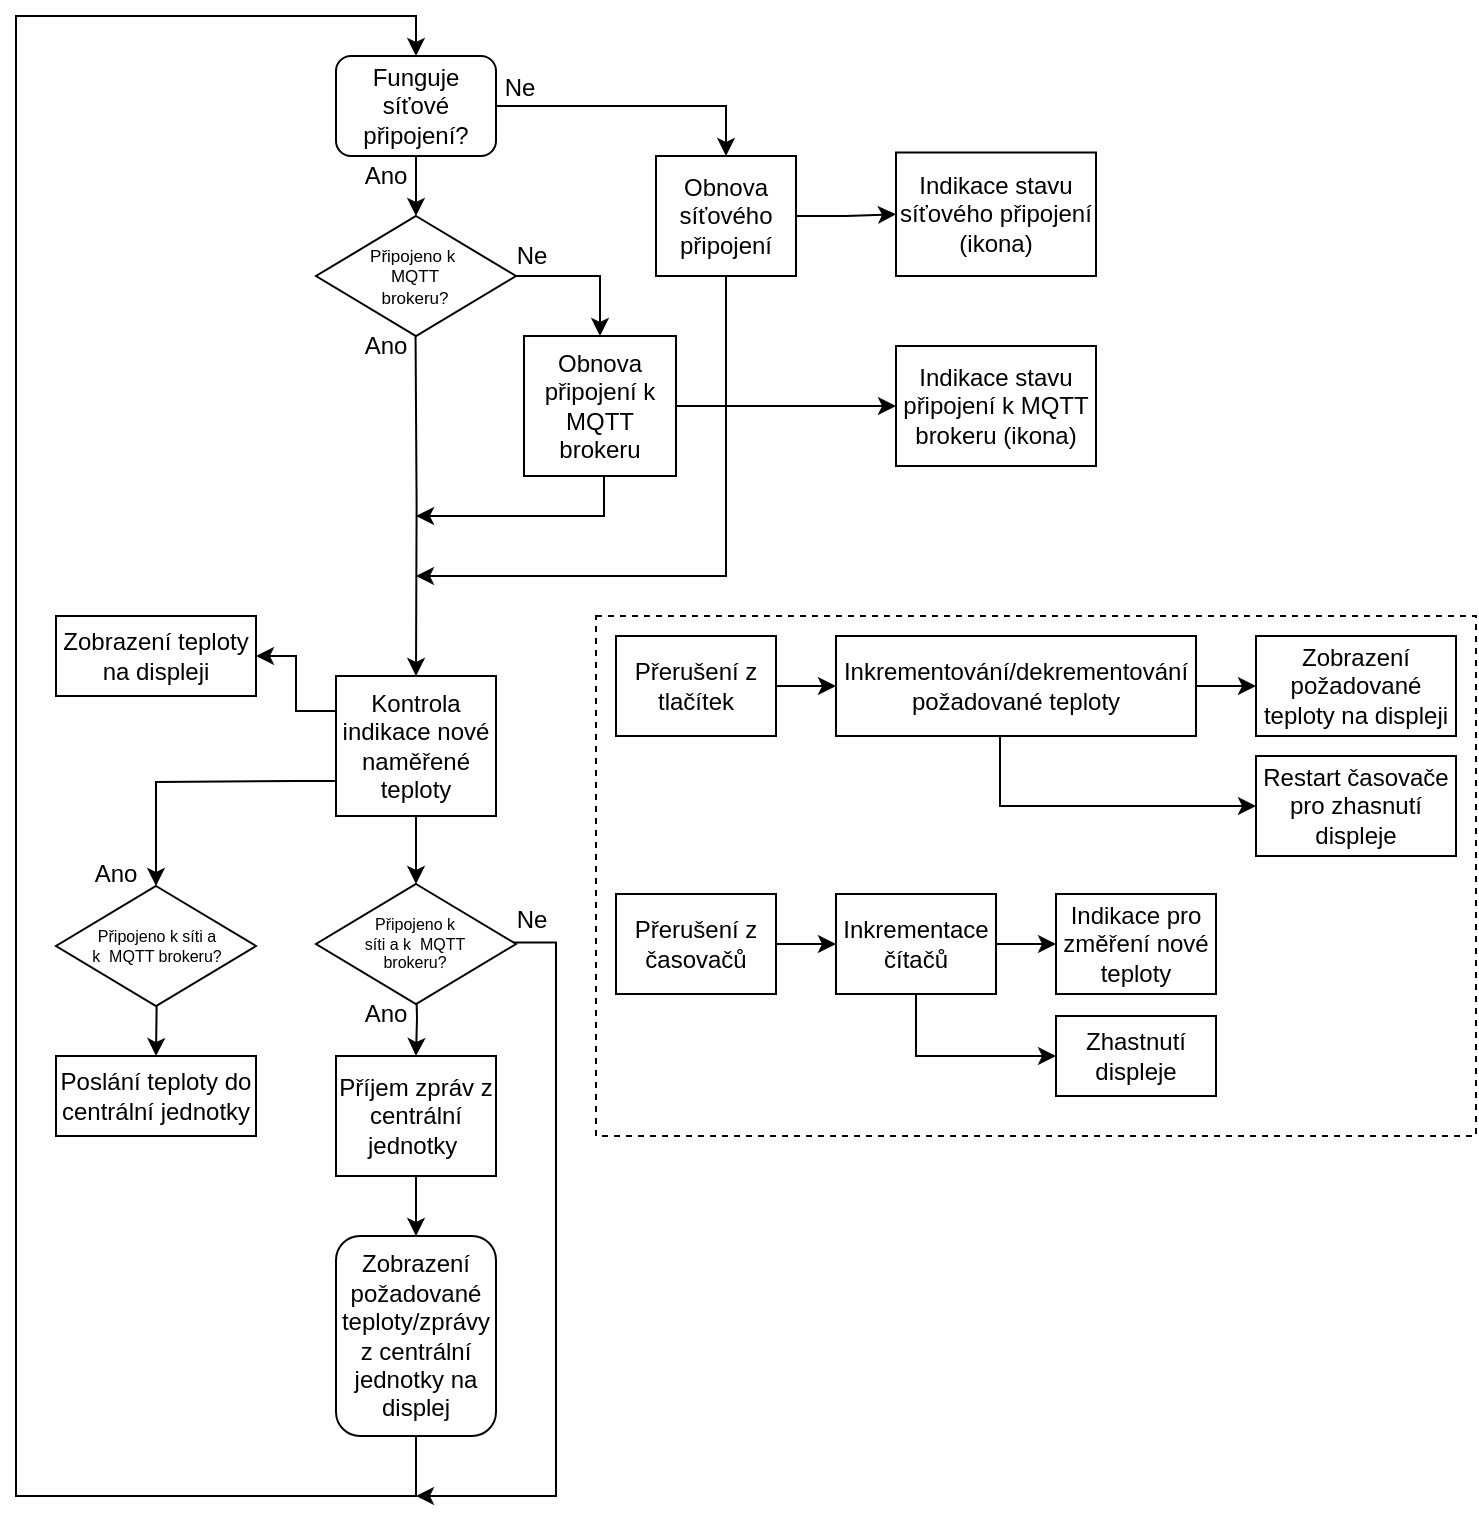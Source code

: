 <mxfile version="15.2.7" type="device"><diagram id="jtgNG-GTnwnh7ullq3D3" name="Page-1"><mxGraphModel dx="1673" dy="896" grid="1" gridSize="10" guides="1" tooltips="1" connect="1" arrows="1" fold="1" page="1" pageScale="1" pageWidth="827" pageHeight="1169" math="0" shadow="0"><root><mxCell id="0"/><mxCell id="1" parent="0"/><mxCell id="ptz8gb98gyFhh7kHsbIB-1" value="" style="rounded=0;whiteSpace=wrap;html=1;fillColor=none;dashed=1;" parent="1" vertex="1"><mxGeometry x="370" y="700" width="440" height="260" as="geometry"/></mxCell><mxCell id="SqXMrb1ZzNRvuUAkv29c-56" style="edgeStyle=orthogonalEdgeStyle;rounded=0;orthogonalLoop=1;jettySize=auto;html=1;exitX=0.5;exitY=1;exitDx=0;exitDy=0;entryX=0;entryY=0.5;entryDx=0;entryDy=0;" parent="1" source="SqXMrb1ZzNRvuUAkv29c-53" target="SqXMrb1ZzNRvuUAkv29c-10" edge="1"><mxGeometry relative="1" as="geometry"><Array as="points"><mxPoint x="530" y="920"/></Array></mxGeometry></mxCell><mxCell id="SqXMrb1ZzNRvuUAkv29c-1" value="Indikace pro změření nové teploty" style="whiteSpace=wrap;html=1;gradientDirection=west;rounded=0;" parent="1" vertex="1"><mxGeometry x="600" y="839" width="80" height="50" as="geometry"/></mxCell><mxCell id="SqXMrb1ZzNRvuUAkv29c-8" style="edgeStyle=orthogonalEdgeStyle;rounded=0;orthogonalLoop=1;jettySize=auto;html=1;exitX=1;exitY=0.5;exitDx=0;exitDy=0;entryX=0;entryY=0.5;entryDx=0;entryDy=0;" parent="1" source="SqXMrb1ZzNRvuUAkv29c-2" target="SqXMrb1ZzNRvuUAkv29c-7" edge="1"><mxGeometry relative="1" as="geometry"/></mxCell><mxCell id="SqXMrb1ZzNRvuUAkv29c-2" value="Přerušení z tlačítek" style="whiteSpace=wrap;html=1;rounded=0;" parent="1" vertex="1"><mxGeometry x="380" y="710" width="80" height="50" as="geometry"/></mxCell><mxCell id="SqXMrb1ZzNRvuUAkv29c-54" style="edgeStyle=orthogonalEdgeStyle;rounded=0;orthogonalLoop=1;jettySize=auto;html=1;exitX=1;exitY=0.5;exitDx=0;exitDy=0;entryX=0;entryY=0.5;entryDx=0;entryDy=0;" parent="1" source="SqXMrb1ZzNRvuUAkv29c-3" target="SqXMrb1ZzNRvuUAkv29c-53" edge="1"><mxGeometry relative="1" as="geometry"/></mxCell><mxCell id="SqXMrb1ZzNRvuUAkv29c-3" value="Přerušení z časovačů" style="whiteSpace=wrap;html=1;rounded=0;shadow=0;sketch=0;" parent="1" vertex="1"><mxGeometry x="380" y="839" width="80" height="50" as="geometry"/></mxCell><mxCell id="SqXMrb1ZzNRvuUAkv29c-28" style="edgeStyle=orthogonalEdgeStyle;rounded=0;orthogonalLoop=1;jettySize=auto;html=1;exitX=1;exitY=0.5;exitDx=0;exitDy=0;entryX=0;entryY=0.5;entryDx=0;entryDy=0;" parent="1" source="SqXMrb1ZzNRvuUAkv29c-7" target="SqXMrb1ZzNRvuUAkv29c-27" edge="1"><mxGeometry relative="1" as="geometry"><mxPoint x="687" y="732.5" as="targetPoint"/></mxGeometry></mxCell><mxCell id="SqXMrb1ZzNRvuUAkv29c-31" style="edgeStyle=orthogonalEdgeStyle;rounded=0;orthogonalLoop=1;jettySize=auto;html=1;exitX=0.5;exitY=1;exitDx=0;exitDy=0;entryX=0;entryY=0.5;entryDx=0;entryDy=0;" parent="1" source="SqXMrb1ZzNRvuUAkv29c-7" target="SqXMrb1ZzNRvuUAkv29c-29" edge="1"><mxGeometry relative="1" as="geometry"><Array as="points"><mxPoint x="572" y="795"/></Array></mxGeometry></mxCell><mxCell id="SqXMrb1ZzNRvuUAkv29c-7" value="Inkrementování/dekrementování požadované teploty" style="whiteSpace=wrap;html=1;rounded=0;" parent="1" vertex="1"><mxGeometry x="490" y="710" width="180" height="50" as="geometry"/></mxCell><mxCell id="SqXMrb1ZzNRvuUAkv29c-10" value="Zhastnutí displeje" style="whiteSpace=wrap;html=1;gradientDirection=west;rounded=0;" parent="1" vertex="1"><mxGeometry x="600" y="900" width="80" height="40" as="geometry"/></mxCell><mxCell id="SqXMrb1ZzNRvuUAkv29c-40" style="edgeStyle=orthogonalEdgeStyle;rounded=0;orthogonalLoop=1;jettySize=auto;html=1;exitX=0.5;exitY=1;exitDx=0;exitDy=0;entryX=0.5;entryY=0;entryDx=0;entryDy=0;" parent="1" source="SqXMrb1ZzNRvuUAkv29c-12" target="oX3e_hOdmSjJESUybUFK-7" edge="1"><mxGeometry relative="1" as="geometry"><mxPoint x="280" y="510" as="targetPoint"/><Array as="points"/></mxGeometry></mxCell><mxCell id="SqXMrb1ZzNRvuUAkv29c-42" style="edgeStyle=orthogonalEdgeStyle;rounded=0;orthogonalLoop=1;jettySize=auto;html=1;exitX=1;exitY=0.5;exitDx=0;exitDy=0;entryX=0.5;entryY=0;entryDx=0;entryDy=0;" parent="1" source="SqXMrb1ZzNRvuUAkv29c-12" target="SqXMrb1ZzNRvuUAkv29c-41" edge="1"><mxGeometry relative="1" as="geometry"/></mxCell><mxCell id="SqXMrb1ZzNRvuUAkv29c-12" value="Funguje síťové připojení?" style="whiteSpace=wrap;html=1;rounded=1;shadow=0;sketch=0;" parent="1" vertex="1"><mxGeometry x="240" y="420" width="80" height="50" as="geometry"/></mxCell><mxCell id="SqXMrb1ZzNRvuUAkv29c-49" style="edgeStyle=orthogonalEdgeStyle;rounded=0;orthogonalLoop=1;jettySize=auto;html=1;exitX=1;exitY=0.5;exitDx=0;exitDy=0;entryX=0.5;entryY=0;entryDx=0;entryDy=0;" parent="1" target="SqXMrb1ZzNRvuUAkv29c-48" edge="1" source="oX3e_hOdmSjJESUybUFK-7"><mxGeometry relative="1" as="geometry"><mxPoint x="320" y="535" as="sourcePoint"/></mxGeometry></mxCell><mxCell id="SqXMrb1ZzNRvuUAkv29c-64" style="edgeStyle=orthogonalEdgeStyle;rounded=0;orthogonalLoop=1;jettySize=auto;html=1;entryX=0.5;entryY=0;entryDx=0;entryDy=0;exitX=0.497;exitY=0.946;exitDx=0;exitDy=0;exitPerimeter=0;" parent="1" target="SqXMrb1ZzNRvuUAkv29c-35" edge="1"><mxGeometry relative="1" as="geometry"><mxPoint x="279.76" y="557.3" as="sourcePoint"/></mxGeometry></mxCell><mxCell id="SqXMrb1ZzNRvuUAkv29c-72" style="edgeStyle=orthogonalEdgeStyle;rounded=0;orthogonalLoop=1;jettySize=auto;html=1;entryX=0.5;entryY=0;entryDx=0;entryDy=0;" parent="1" source="SqXMrb1ZzNRvuUAkv29c-20" target="SqXMrb1ZzNRvuUAkv29c-32" edge="1"><mxGeometry relative="1" as="geometry"/></mxCell><mxCell id="SqXMrb1ZzNRvuUAkv29c-20" value="Příjem zpráv z centrální jednotky&amp;nbsp;" style="whiteSpace=wrap;html=1;rounded=0;shadow=0;sketch=0;" parent="1" vertex="1"><mxGeometry x="240" y="920" width="80" height="60" as="geometry"/></mxCell><mxCell id="SqXMrb1ZzNRvuUAkv29c-27" value="&lt;span&gt;Zobrazení požadované teploty na displeji&lt;/span&gt;" style="rounded=0;whiteSpace=wrap;html=1;shadow=0;sketch=0;gradientColor=none;gradientDirection=west;" parent="1" vertex="1"><mxGeometry x="700" y="710" width="100" height="50" as="geometry"/></mxCell><mxCell id="SqXMrb1ZzNRvuUAkv29c-29" value="&lt;span&gt;Restart časovače pro zhasnutí displeje&lt;/span&gt;" style="rounded=0;whiteSpace=wrap;html=1;shadow=0;sketch=0;gradientColor=none;gradientDirection=west;" parent="1" vertex="1"><mxGeometry x="700" y="770" width="100" height="50" as="geometry"/></mxCell><mxCell id="SqXMrb1ZzNRvuUAkv29c-83" style="edgeStyle=orthogonalEdgeStyle;rounded=0;orthogonalLoop=1;jettySize=auto;html=1;entryX=0.5;entryY=0;entryDx=0;entryDy=0;" parent="1" source="SqXMrb1ZzNRvuUAkv29c-32" target="SqXMrb1ZzNRvuUAkv29c-12" edge="1"><mxGeometry relative="1" as="geometry"><mxPoint x="30" y="1130" as="targetPoint"/><Array as="points"><mxPoint x="280" y="1140"/><mxPoint x="80" y="1140"/><mxPoint x="80" y="400"/><mxPoint x="280" y="400"/></Array></mxGeometry></mxCell><mxCell id="SqXMrb1ZzNRvuUAkv29c-32" value="Zobrazení požadované teploty/zprávy z centrální jednotky na displej" style="whiteSpace=wrap;html=1;rounded=1;shadow=0;sketch=0;" parent="1" vertex="1"><mxGeometry x="240" y="1010" width="80" height="100" as="geometry"/></mxCell><mxCell id="SqXMrb1ZzNRvuUAkv29c-37" style="edgeStyle=orthogonalEdgeStyle;rounded=0;orthogonalLoop=1;jettySize=auto;html=1;entryX=1;entryY=0.5;entryDx=0;entryDy=0;exitX=0;exitY=0.25;exitDx=0;exitDy=0;" parent="1" source="SqXMrb1ZzNRvuUAkv29c-35" target="SqXMrb1ZzNRvuUAkv29c-36" edge="1"><mxGeometry relative="1" as="geometry"><Array as="points"><mxPoint x="220" y="748"/><mxPoint x="220" y="720"/></Array></mxGeometry></mxCell><mxCell id="SqXMrb1ZzNRvuUAkv29c-70" style="edgeStyle=orthogonalEdgeStyle;rounded=0;orthogonalLoop=1;jettySize=auto;html=1;exitX=0.5;exitY=1;exitDx=0;exitDy=0;entryX=0.5;entryY=0;entryDx=0;entryDy=0;" parent="1" source="SqXMrb1ZzNRvuUAkv29c-35" edge="1" target="oX3e_hOdmSjJESUybUFK-5"><mxGeometry relative="1" as="geometry"><mxPoint x="280" y="840" as="targetPoint"/></mxGeometry></mxCell><mxCell id="SqXMrb1ZzNRvuUAkv29c-75" style="edgeStyle=orthogonalEdgeStyle;rounded=0;orthogonalLoop=1;jettySize=auto;html=1;exitX=0;exitY=0.75;exitDx=0;exitDy=0;entryX=0.5;entryY=0;entryDx=0;entryDy=0;" parent="1" source="SqXMrb1ZzNRvuUAkv29c-35" edge="1" target="SqXMrb1ZzNRvuUAkv29c-92"><mxGeometry relative="1" as="geometry"><mxPoint x="150" y="790" as="targetPoint"/><Array as="points"><mxPoint x="220" y="782"/><mxPoint x="150" y="783"/></Array></mxGeometry></mxCell><mxCell id="SqXMrb1ZzNRvuUAkv29c-35" value="Kontrola indikace nové naměřené teploty" style="whiteSpace=wrap;html=1;rounded=0;shadow=0;sketch=0;" parent="1" vertex="1"><mxGeometry x="240" y="730" width="80" height="70" as="geometry"/></mxCell><mxCell id="SqXMrb1ZzNRvuUAkv29c-36" value="&lt;span&gt;Zobrazení teploty na displeji&lt;/span&gt;" style="rounded=0;whiteSpace=wrap;html=1;shadow=0;sketch=0;gradientColor=none;gradientDirection=west;" parent="1" vertex="1"><mxGeometry x="100" y="700" width="100" height="40" as="geometry"/></mxCell><mxCell id="SqXMrb1ZzNRvuUAkv29c-38" value="&lt;span&gt;Poslání teploty do centrální jednotky&lt;/span&gt;" style="rounded=0;whiteSpace=wrap;html=1;shadow=0;sketch=0;gradientColor=none;gradientDirection=west;" parent="1" vertex="1"><mxGeometry x="100" y="920" width="100" height="40" as="geometry"/></mxCell><mxCell id="SqXMrb1ZzNRvuUAkv29c-43" style="edgeStyle=orthogonalEdgeStyle;rounded=0;orthogonalLoop=1;jettySize=auto;html=1;exitX=0.5;exitY=1;exitDx=0;exitDy=0;" parent="1" source="SqXMrb1ZzNRvuUAkv29c-41" edge="1"><mxGeometry relative="1" as="geometry"><mxPoint x="280" y="680" as="targetPoint"/><Array as="points"><mxPoint x="435" y="680"/></Array></mxGeometry></mxCell><mxCell id="SqXMrb1ZzNRvuUAkv29c-62" style="edgeStyle=orthogonalEdgeStyle;rounded=0;orthogonalLoop=1;jettySize=auto;html=1;entryX=0;entryY=0.5;entryDx=0;entryDy=0;" parent="1" source="SqXMrb1ZzNRvuUAkv29c-41" target="SqXMrb1ZzNRvuUAkv29c-51" edge="1"><mxGeometry relative="1" as="geometry"/></mxCell><mxCell id="SqXMrb1ZzNRvuUAkv29c-41" value="Obnova síťového připojení" style="whiteSpace=wrap;html=1;rounded=0;shadow=0;sketch=0;glass=0;" parent="1" vertex="1"><mxGeometry x="400" y="470" width="70" height="60" as="geometry"/></mxCell><mxCell id="SqXMrb1ZzNRvuUAkv29c-50" style="edgeStyle=orthogonalEdgeStyle;rounded=0;orthogonalLoop=1;jettySize=auto;html=1;exitX=0.5;exitY=1;exitDx=0;exitDy=0;" parent="1" source="SqXMrb1ZzNRvuUAkv29c-48" edge="1"><mxGeometry relative="1" as="geometry"><mxPoint x="280" y="650" as="targetPoint"/><Array as="points"><mxPoint x="374" y="650"/></Array></mxGeometry></mxCell><mxCell id="SqXMrb1ZzNRvuUAkv29c-63" style="edgeStyle=orthogonalEdgeStyle;rounded=0;orthogonalLoop=1;jettySize=auto;html=1;exitX=1;exitY=0.5;exitDx=0;exitDy=0;entryX=0;entryY=0.5;entryDx=0;entryDy=0;" parent="1" source="SqXMrb1ZzNRvuUAkv29c-48" target="SqXMrb1ZzNRvuUAkv29c-52" edge="1"><mxGeometry relative="1" as="geometry"/></mxCell><mxCell id="SqXMrb1ZzNRvuUAkv29c-48" value="Obnova připojení k MQTT brokeru" style="whiteSpace=wrap;html=1;rounded=0;shadow=0;sketch=0;" parent="1" vertex="1"><mxGeometry x="334" y="560" width="76" height="70" as="geometry"/></mxCell><mxCell id="SqXMrb1ZzNRvuUAkv29c-51" value="Indikace stavu síťového připojení (ikona)" style="whiteSpace=wrap;html=1;rounded=0;shadow=0;sketch=0;" parent="1" vertex="1"><mxGeometry x="520" y="468.25" width="100" height="61.75" as="geometry"/></mxCell><mxCell id="SqXMrb1ZzNRvuUAkv29c-52" value="Indikace stavu připojení k MQTT brokeru (ikona)" style="whiteSpace=wrap;html=1;rounded=0;shadow=0;sketch=0;" parent="1" vertex="1"><mxGeometry x="520" y="565" width="100" height="60" as="geometry"/></mxCell><mxCell id="SqXMrb1ZzNRvuUAkv29c-55" style="edgeStyle=orthogonalEdgeStyle;rounded=0;orthogonalLoop=1;jettySize=auto;html=1;exitX=1;exitY=0.5;exitDx=0;exitDy=0;entryX=0;entryY=0.5;entryDx=0;entryDy=0;" parent="1" source="SqXMrb1ZzNRvuUAkv29c-53" target="SqXMrb1ZzNRvuUAkv29c-1" edge="1"><mxGeometry relative="1" as="geometry"/></mxCell><mxCell id="SqXMrb1ZzNRvuUAkv29c-53" value="Inkrementace čítačů" style="whiteSpace=wrap;html=1;rounded=0;shadow=0;sketch=0;" parent="1" vertex="1"><mxGeometry x="490" y="839" width="80" height="50" as="geometry"/></mxCell><mxCell id="SqXMrb1ZzNRvuUAkv29c-58" value="Ano" style="text;html=1;strokeColor=none;fillColor=none;align=center;verticalAlign=middle;whiteSpace=wrap;rounded=0;shadow=0;sketch=0;" parent="1" vertex="1"><mxGeometry x="245" y="470" width="40" height="20" as="geometry"/></mxCell><mxCell id="SqXMrb1ZzNRvuUAkv29c-59" value="Ne" style="text;html=1;strokeColor=none;fillColor=none;align=center;verticalAlign=middle;whiteSpace=wrap;rounded=0;shadow=0;sketch=0;" parent="1" vertex="1"><mxGeometry x="318" y="510" width="40" height="20" as="geometry"/></mxCell><mxCell id="SqXMrb1ZzNRvuUAkv29c-60" value="Ano" style="text;html=1;strokeColor=none;fillColor=none;align=center;verticalAlign=middle;whiteSpace=wrap;rounded=0;shadow=0;sketch=0;" parent="1" vertex="1"><mxGeometry x="245" y="555" width="40" height="20" as="geometry"/></mxCell><mxCell id="SqXMrb1ZzNRvuUAkv29c-61" value="Ne" style="text;html=1;strokeColor=none;fillColor=none;align=center;verticalAlign=middle;whiteSpace=wrap;rounded=0;shadow=0;sketch=0;" parent="1" vertex="1"><mxGeometry x="312" y="426" width="40" height="20" as="geometry"/></mxCell><mxCell id="SqXMrb1ZzNRvuUAkv29c-76" style="edgeStyle=orthogonalEdgeStyle;rounded=0;orthogonalLoop=1;jettySize=auto;html=1;exitX=0.5;exitY=1;exitDx=0;exitDy=0;entryX=0.5;entryY=0;entryDx=0;entryDy=0;" parent="1" target="SqXMrb1ZzNRvuUAkv29c-38" edge="1"><mxGeometry relative="1" as="geometry"><mxPoint x="150" y="840" as="sourcePoint"/></mxGeometry></mxCell><mxCell id="SqXMrb1ZzNRvuUAkv29c-71" style="edgeStyle=orthogonalEdgeStyle;rounded=0;orthogonalLoop=1;jettySize=auto;html=1;exitX=0.5;exitY=1;exitDx=0;exitDy=0;entryX=0.5;entryY=0;entryDx=0;entryDy=0;" parent="1" target="SqXMrb1ZzNRvuUAkv29c-20" edge="1"><mxGeometry relative="1" as="geometry"><mxPoint x="280" y="880" as="sourcePoint"/></mxGeometry></mxCell><mxCell id="SqXMrb1ZzNRvuUAkv29c-73" style="edgeStyle=orthogonalEdgeStyle;rounded=0;orthogonalLoop=1;jettySize=auto;html=1;exitX=0.957;exitY=0.505;exitDx=0;exitDy=0;exitPerimeter=0;" parent="1" edge="1"><mxGeometry relative="1" as="geometry"><mxPoint x="316.56" y="863.25" as="sourcePoint"/><mxPoint x="280" y="1140" as="targetPoint"/><Array as="points"><mxPoint x="350" y="863"/><mxPoint x="350" y="1140"/></Array></mxGeometry></mxCell><mxCell id="SqXMrb1ZzNRvuUAkv29c-77" value="Ano" style="text;html=1;strokeColor=none;fillColor=none;align=center;verticalAlign=middle;whiteSpace=wrap;rounded=0;shadow=0;sketch=0;" parent="1" vertex="1"><mxGeometry x="245" y="889" width="40" height="20" as="geometry"/></mxCell><mxCell id="SqXMrb1ZzNRvuUAkv29c-78" value="Ne" style="text;html=1;strokeColor=none;fillColor=none;align=center;verticalAlign=middle;whiteSpace=wrap;rounded=0;shadow=0;sketch=0;" parent="1" vertex="1"><mxGeometry x="318" y="842" width="40" height="20" as="geometry"/></mxCell><mxCell id="SqXMrb1ZzNRvuUAkv29c-79" value="Ano" style="text;html=1;strokeColor=none;fillColor=none;align=center;verticalAlign=middle;whiteSpace=wrap;rounded=0;shadow=0;sketch=0;" parent="1" vertex="1"><mxGeometry x="110" y="819" width="40" height="20" as="geometry"/></mxCell><mxCell id="SqXMrb1ZzNRvuUAkv29c-91" value="" style="group" parent="1" vertex="1" connectable="0"><mxGeometry x="100" y="835" width="100" height="60" as="geometry"/></mxCell><mxCell id="SqXMrb1ZzNRvuUAkv29c-92" value="" style="rhombus;whiteSpace=wrap;html=1;rounded=0;shadow=0;sketch=0;gradientColor=none;gradientDirection=west;align=center;verticalAlign=middle;fontSize=8;labelPosition=center;verticalLabelPosition=middle;" parent="SqXMrb1ZzNRvuUAkv29c-91" vertex="1"><mxGeometry width="100" height="60" as="geometry"/></mxCell><mxCell id="SqXMrb1ZzNRvuUAkv29c-93" value="&lt;font style=&quot;font-size: 8px&quot;&gt;Připojeno k síti a k&amp;nbsp; MQTT brokeru?&lt;/font&gt;" style="text;html=1;strokeColor=none;fillColor=none;align=center;verticalAlign=middle;whiteSpace=wrap;rounded=0;shadow=0;sketch=0;fontSize=7;" parent="SqXMrb1ZzNRvuUAkv29c-91" vertex="1"><mxGeometry x="16.669" y="9" width="66.667" height="42" as="geometry"/></mxCell><mxCell id="oX3e_hOdmSjJESUybUFK-5" value="" style="rhombus;whiteSpace=wrap;html=1;rounded=0;shadow=0;sketch=0;gradientColor=none;gradientDirection=west;align=center;verticalAlign=middle;fontSize=8;labelPosition=center;verticalLabelPosition=middle;" vertex="1" parent="1"><mxGeometry x="230" y="834" width="100" height="60" as="geometry"/></mxCell><mxCell id="oX3e_hOdmSjJESUybUFK-6" value="&lt;font style=&quot;font-size: 8px&quot;&gt;Připojeno k síti a k&amp;nbsp; MQTT brokeru?&lt;/font&gt;" style="text;html=1;strokeColor=none;fillColor=none;align=center;verticalAlign=middle;whiteSpace=wrap;rounded=0;shadow=0;sketch=0;fontSize=7;" vertex="1" parent="1"><mxGeometry x="253.332" y="846.5" width="53.333" height="35" as="geometry"/></mxCell><mxCell id="oX3e_hOdmSjJESUybUFK-7" value="" style="rhombus;whiteSpace=wrap;html=1;rounded=0;shadow=0;sketch=0;gradientColor=none;gradientDirection=west;align=center;verticalAlign=middle;fontSize=8;labelPosition=center;verticalLabelPosition=middle;" vertex="1" parent="1"><mxGeometry x="230" y="500" width="100" height="60" as="geometry"/></mxCell><mxCell id="oX3e_hOdmSjJESUybUFK-9" value="&lt;font style=&quot;font-size: 8.5px&quot;&gt;Připojeno k&amp;nbsp; MQTT brokeru?&lt;/font&gt;" style="text;html=1;strokeColor=none;fillColor=none;align=center;verticalAlign=middle;whiteSpace=wrap;rounded=0;shadow=0;sketch=0;fontSize=7;" vertex="1" parent="1"><mxGeometry x="253.332" y="512.5" width="53.333" height="35" as="geometry"/></mxCell></root></mxGraphModel></diagram></mxfile>